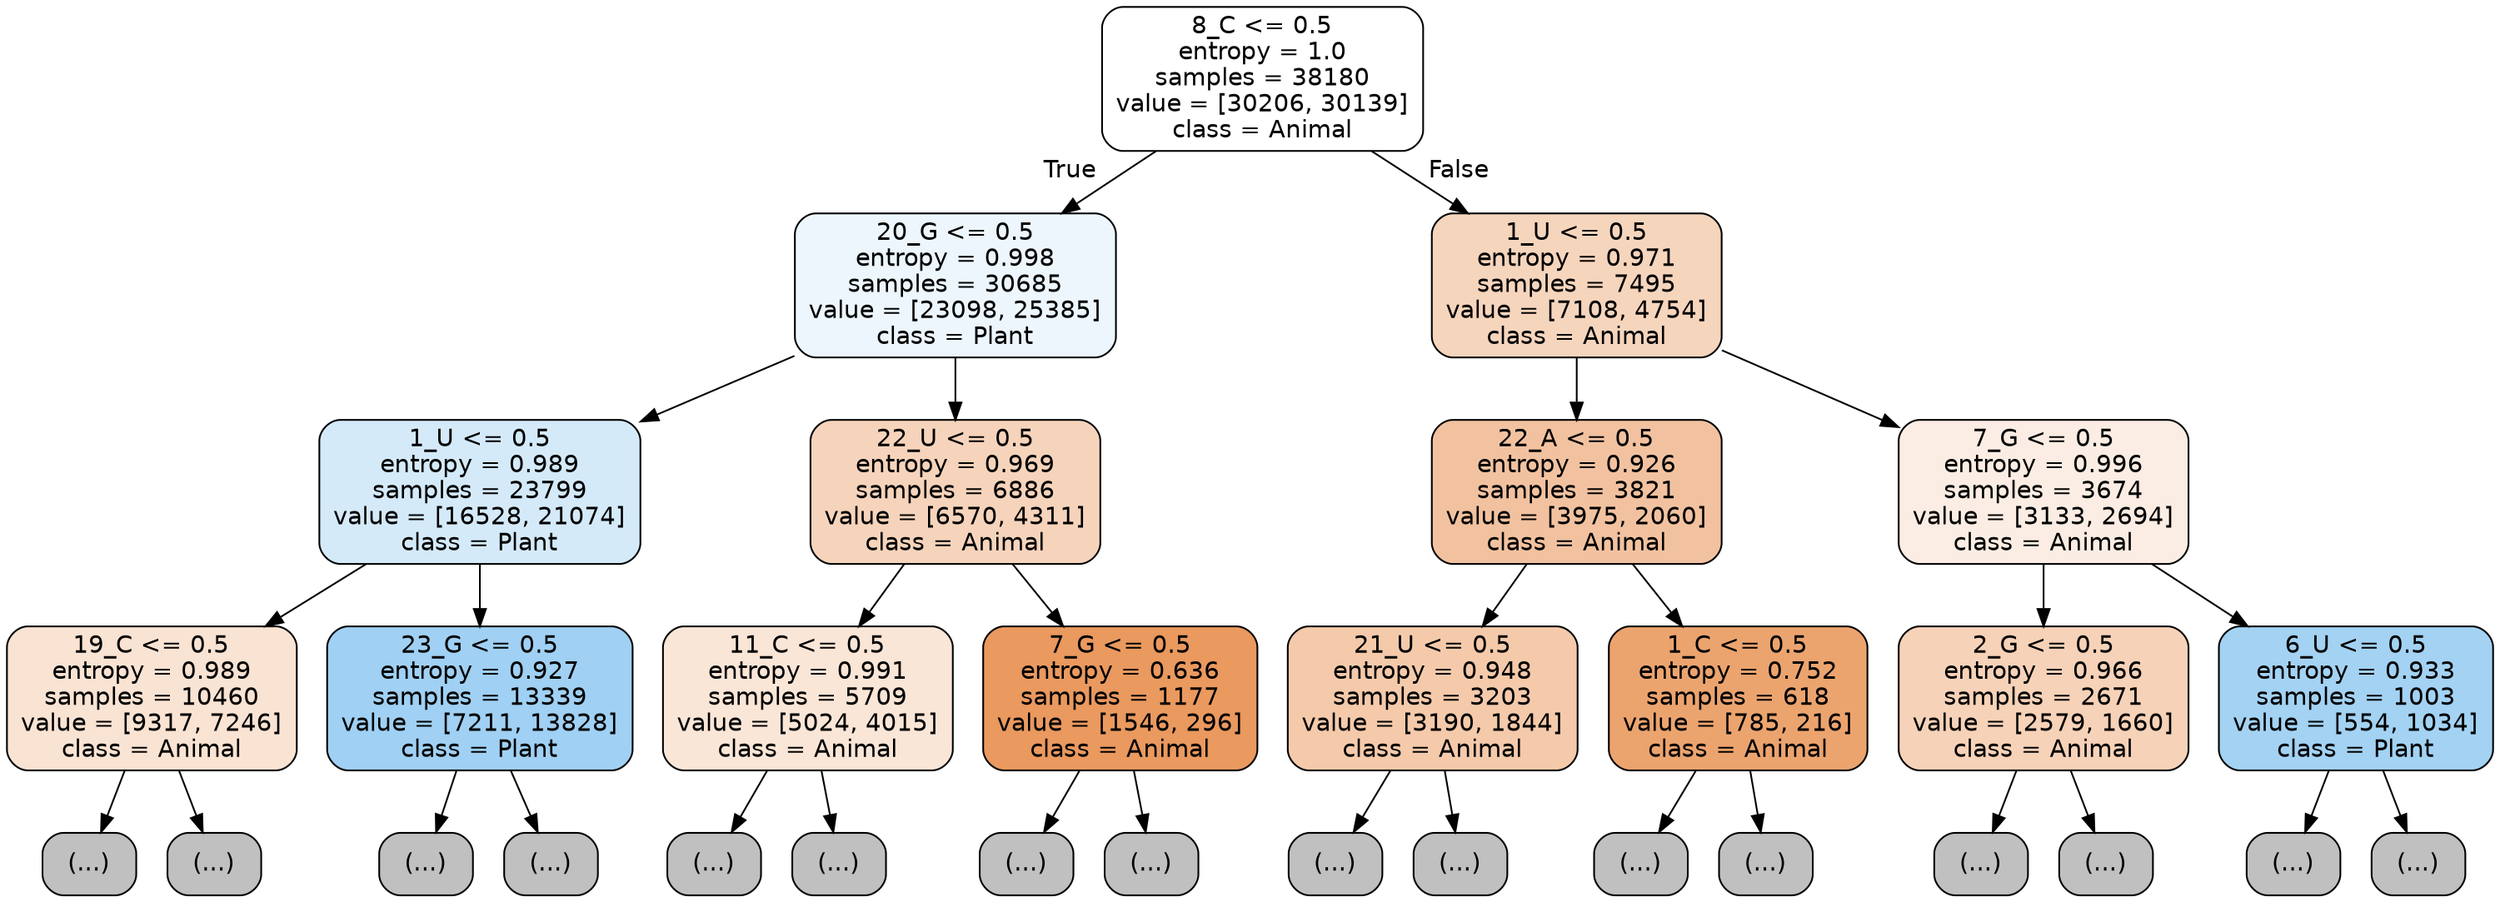 digraph Tree {
node [shape=box, style="filled, rounded", color="black", fontname="helvetica"] ;
edge [fontname="helvetica"] ;
0 [label="8_C <= 0.5\nentropy = 1.0\nsamples = 38180\nvalue = [30206, 30139]\nclass = Animal", fillcolor="#ffffff"] ;
1 [label="20_G <= 0.5\nentropy = 0.998\nsamples = 30685\nvalue = [23098, 25385]\nclass = Plant", fillcolor="#edf6fd"] ;
0 -> 1 [labeldistance=2.5, labelangle=45, headlabel="True"] ;
2 [label="1_U <= 0.5\nentropy = 0.989\nsamples = 23799\nvalue = [16528, 21074]\nclass = Plant", fillcolor="#d4eaf9"] ;
1 -> 2 ;
3 [label="19_C <= 0.5\nentropy = 0.989\nsamples = 10460\nvalue = [9317, 7246]\nclass = Animal", fillcolor="#f9e3d3"] ;
2 -> 3 ;
4 [label="(...)", fillcolor="#C0C0C0"] ;
3 -> 4 ;
4021 [label="(...)", fillcolor="#C0C0C0"] ;
3 -> 4021 ;
5532 [label="23_G <= 0.5\nentropy = 0.927\nsamples = 13339\nvalue = [7211, 13828]\nclass = Plant", fillcolor="#a0d0f3"] ;
2 -> 5532 ;
5533 [label="(...)", fillcolor="#C0C0C0"] ;
5532 -> 5533 ;
9834 [label="(...)", fillcolor="#C0C0C0"] ;
5532 -> 9834 ;
9999 [label="22_U <= 0.5\nentropy = 0.969\nsamples = 6886\nvalue = [6570, 4311]\nclass = Animal", fillcolor="#f6d4bb"] ;
1 -> 9999 ;
10000 [label="11_C <= 0.5\nentropy = 0.991\nsamples = 5709\nvalue = [5024, 4015]\nclass = Animal", fillcolor="#fae6d7"] ;
9999 -> 10000 ;
10001 [label="(...)", fillcolor="#C0C0C0"] ;
10000 -> 10001 ;
12422 [label="(...)", fillcolor="#C0C0C0"] ;
10000 -> 12422 ;
12955 [label="7_G <= 0.5\nentropy = 0.636\nsamples = 1177\nvalue = [1546, 296]\nclass = Animal", fillcolor="#ea995f"] ;
9999 -> 12955 ;
12956 [label="(...)", fillcolor="#C0C0C0"] ;
12955 -> 12956 ;
13267 [label="(...)", fillcolor="#C0C0C0"] ;
12955 -> 13267 ;
13368 [label="1_U <= 0.5\nentropy = 0.971\nsamples = 7495\nvalue = [7108, 4754]\nclass = Animal", fillcolor="#f6d5bd"] ;
0 -> 13368 [labeldistance=2.5, labelangle=-45, headlabel="False"] ;
13369 [label="22_A <= 0.5\nentropy = 0.926\nsamples = 3821\nvalue = [3975, 2060]\nclass = Animal", fillcolor="#f2c2a0"] ;
13368 -> 13369 ;
13370 [label="21_U <= 0.5\nentropy = 0.948\nsamples = 3203\nvalue = [3190, 1844]\nclass = Animal", fillcolor="#f4caab"] ;
13369 -> 13370 ;
13371 [label="(...)", fillcolor="#C0C0C0"] ;
13370 -> 13371 ;
14874 [label="(...)", fillcolor="#C0C0C0"] ;
13370 -> 14874 ;
15251 [label="1_C <= 0.5\nentropy = 0.752\nsamples = 618\nvalue = [785, 216]\nclass = Animal", fillcolor="#eca46f"] ;
13369 -> 15251 ;
15252 [label="(...)", fillcolor="#C0C0C0"] ;
15251 -> 15252 ;
15453 [label="(...)", fillcolor="#C0C0C0"] ;
15251 -> 15453 ;
15542 [label="7_G <= 0.5\nentropy = 0.996\nsamples = 3674\nvalue = [3133, 2694]\nclass = Animal", fillcolor="#fbede3"] ;
13368 -> 15542 ;
15543 [label="2_G <= 0.5\nentropy = 0.966\nsamples = 2671\nvalue = [2579, 1660]\nclass = Animal", fillcolor="#f6d2b8"] ;
15542 -> 15543 ;
15544 [label="(...)", fillcolor="#C0C0C0"] ;
15543 -> 15544 ;
16405 [label="(...)", fillcolor="#C0C0C0"] ;
15543 -> 16405 ;
16702 [label="6_U <= 0.5\nentropy = 0.933\nsamples = 1003\nvalue = [554, 1034]\nclass = Plant", fillcolor="#a3d2f3"] ;
15542 -> 16702 ;
16703 [label="(...)", fillcolor="#C0C0C0"] ;
16702 -> 16703 ;
16898 [label="(...)", fillcolor="#C0C0C0"] ;
16702 -> 16898 ;
}